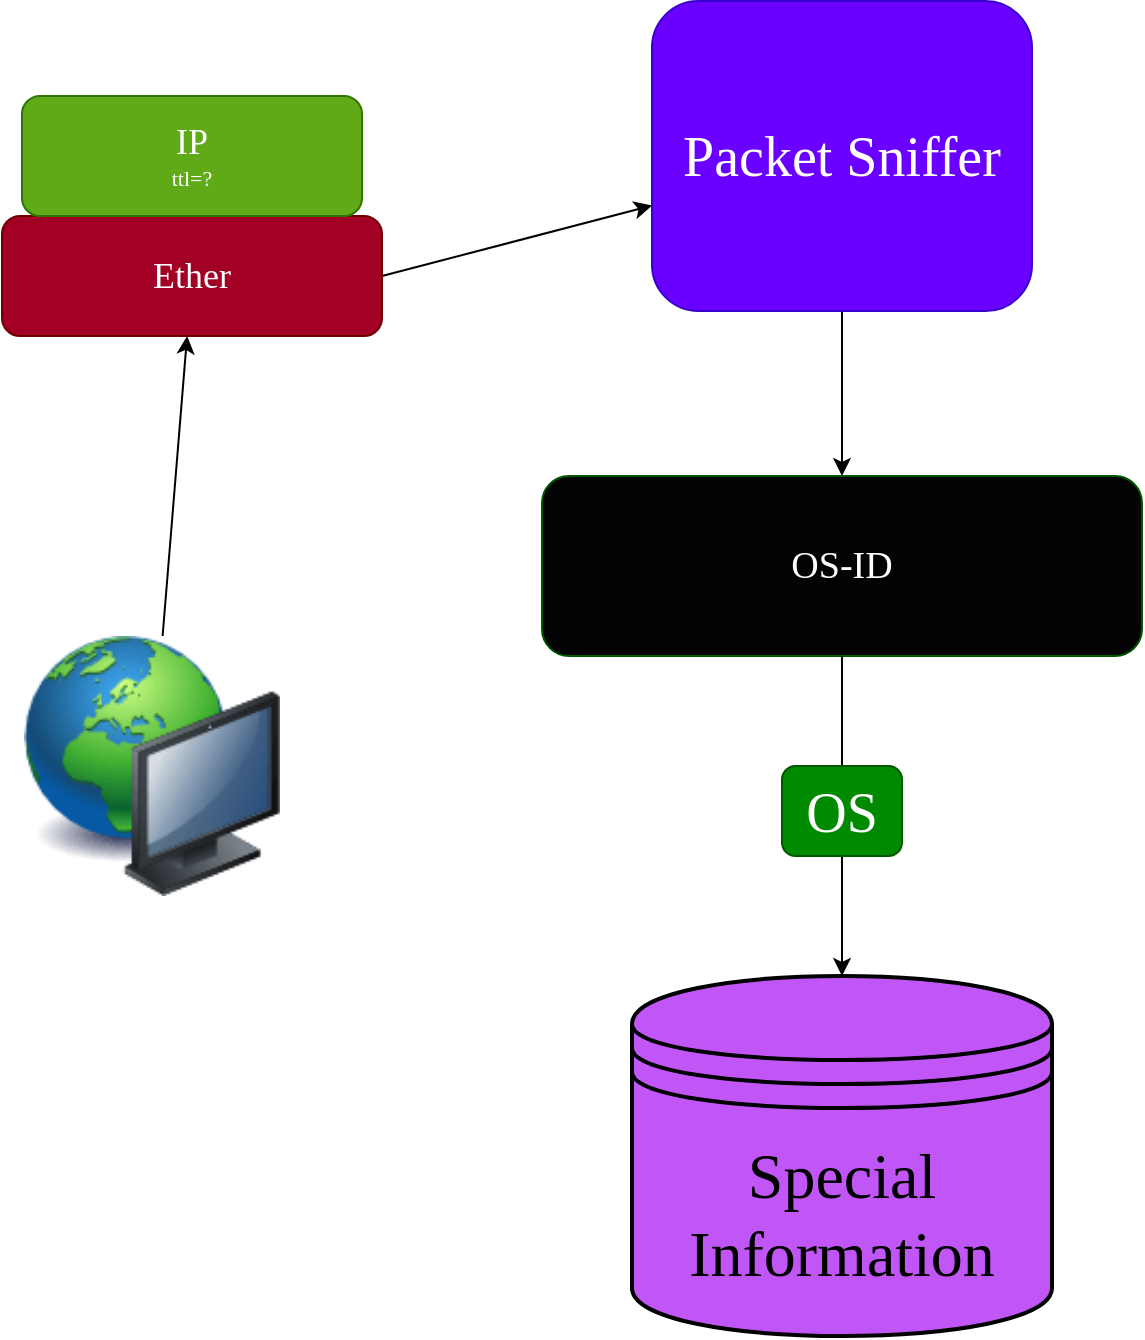 <mxfile>
    <diagram id="fEH0jCM9jVXo35o1cyl-" name="Page-1">
        <mxGraphModel dx="1954" dy="825" grid="1" gridSize="10" guides="1" tooltips="1" connect="1" arrows="1" fold="1" page="1" pageScale="1" pageWidth="850" pageHeight="1100" math="0" shadow="0">
            <root>
                <mxCell id="0"/>
                <mxCell id="1" parent="0"/>
                <mxCell id="9" value="" style="image;html=1;image=img/lib/clip_art/computers/Network_128x128.png" parent="1" vertex="1">
                    <mxGeometry x="-110" y="440" width="130" height="130" as="geometry"/>
                </mxCell>
                <mxCell id="99" style="edgeStyle=none;html=1;exitX=1;exitY=0.5;exitDx=0;exitDy=0;" edge="1" parent="1" source="29" target="100">
                    <mxGeometry relative="1" as="geometry">
                        <mxPoint x="190" y="200" as="targetPoint"/>
                    </mxGeometry>
                </mxCell>
                <mxCell id="29" value="&lt;font style=&quot;font-size: 18px;&quot;&gt;Ether&lt;/font&gt;" style="rounded=1;whiteSpace=wrap;html=1;fontFamily=Consolas;fillColor=#a20025;fontColor=#ffffff;strokeColor=#6F0000;" parent="1" vertex="1">
                    <mxGeometry x="-120" y="230" width="190" height="60" as="geometry"/>
                </mxCell>
                <mxCell id="39" value="&lt;font style=&quot;&quot;&gt;&lt;span style=&quot;font-size: 18px;&quot;&gt;IP&lt;br&gt;&lt;/span&gt;&lt;/font&gt;&lt;span style=&quot;font-size: 11px;&quot;&gt;ttl=?&lt;/span&gt;" style="rounded=1;whiteSpace=wrap;html=1;fontFamily=Consolas;fillColor=#60a917;fontColor=#ffffff;strokeColor=#2D7600;" parent="1" vertex="1">
                    <mxGeometry x="-110" y="170" width="170" height="60" as="geometry"/>
                </mxCell>
                <mxCell id="75" value="OS-ID" style="rounded=1;whiteSpace=wrap;html=1;fontFamily=Consolas;fillColor=#030303;fontColor=#ffffff;strokeColor=#005700;gradientColor=none;gradientDirection=radial;fontSize=19;" parent="1" vertex="1">
                    <mxGeometry x="150" y="360" width="300" height="90" as="geometry"/>
                </mxCell>
                <mxCell id="98" style="edgeStyle=none;html=1;startArrow=none;" edge="1" parent="1" source="9" target="29">
                    <mxGeometry relative="1" as="geometry">
                        <mxPoint x="-278.971" y="225" as="sourcePoint"/>
                        <mxPoint x="-370" y="400" as="targetPoint"/>
                    </mxGeometry>
                </mxCell>
                <mxCell id="101" style="edgeStyle=none;html=1;exitX=0.5;exitY=1;exitDx=0;exitDy=0;fontFamily=Consolas;fontSize=28;" edge="1" parent="1" source="100" target="75">
                    <mxGeometry relative="1" as="geometry"/>
                </mxCell>
                <mxCell id="100" value="Packet Sniffer" style="rounded=1;whiteSpace=wrap;html=1;fillColor=#6a00ff;strokeColor=#3700CC;fontColor=#ffffff;fontFamily=Consolas;fontSize=28;" vertex="1" parent="1">
                    <mxGeometry x="205" y="122.5" width="190" height="155" as="geometry"/>
                </mxCell>
                <mxCell id="102" style="edgeStyle=none;html=1;fontFamily=Consolas;fontSize=28;startArrow=none;" edge="1" parent="1" source="104" target="106">
                    <mxGeometry relative="1" as="geometry">
                        <mxPoint x="305" y="287.5" as="sourcePoint"/>
                        <mxPoint x="300" y="600" as="targetPoint"/>
                    </mxGeometry>
                </mxCell>
                <mxCell id="105" value="" style="edgeStyle=none;html=1;fontFamily=Consolas;fontSize=28;endArrow=none;" edge="1" parent="1" source="75" target="104">
                    <mxGeometry relative="1" as="geometry">
                        <mxPoint x="300" y="450" as="sourcePoint"/>
                        <mxPoint x="300" y="600" as="targetPoint"/>
                    </mxGeometry>
                </mxCell>
                <mxCell id="104" value="OS" style="rounded=1;whiteSpace=wrap;html=1;fillColor=#008a00;strokeColor=#005700;fontColor=#ffffff;fontFamily=Consolas;fontSize=28;" vertex="1" parent="1">
                    <mxGeometry x="270" y="505" width="60" height="45" as="geometry"/>
                </mxCell>
                <mxCell id="106" value="Special Information" style="shape=datastore;whiteSpace=wrap;html=1;strokeWidth=2;fontFamily=Consolas;fontSize=32;gradientDirection=radial;fillColor=#C056F5;" vertex="1" parent="1">
                    <mxGeometry x="195" y="610" width="210" height="180" as="geometry"/>
                </mxCell>
            </root>
        </mxGraphModel>
    </diagram>
</mxfile>
